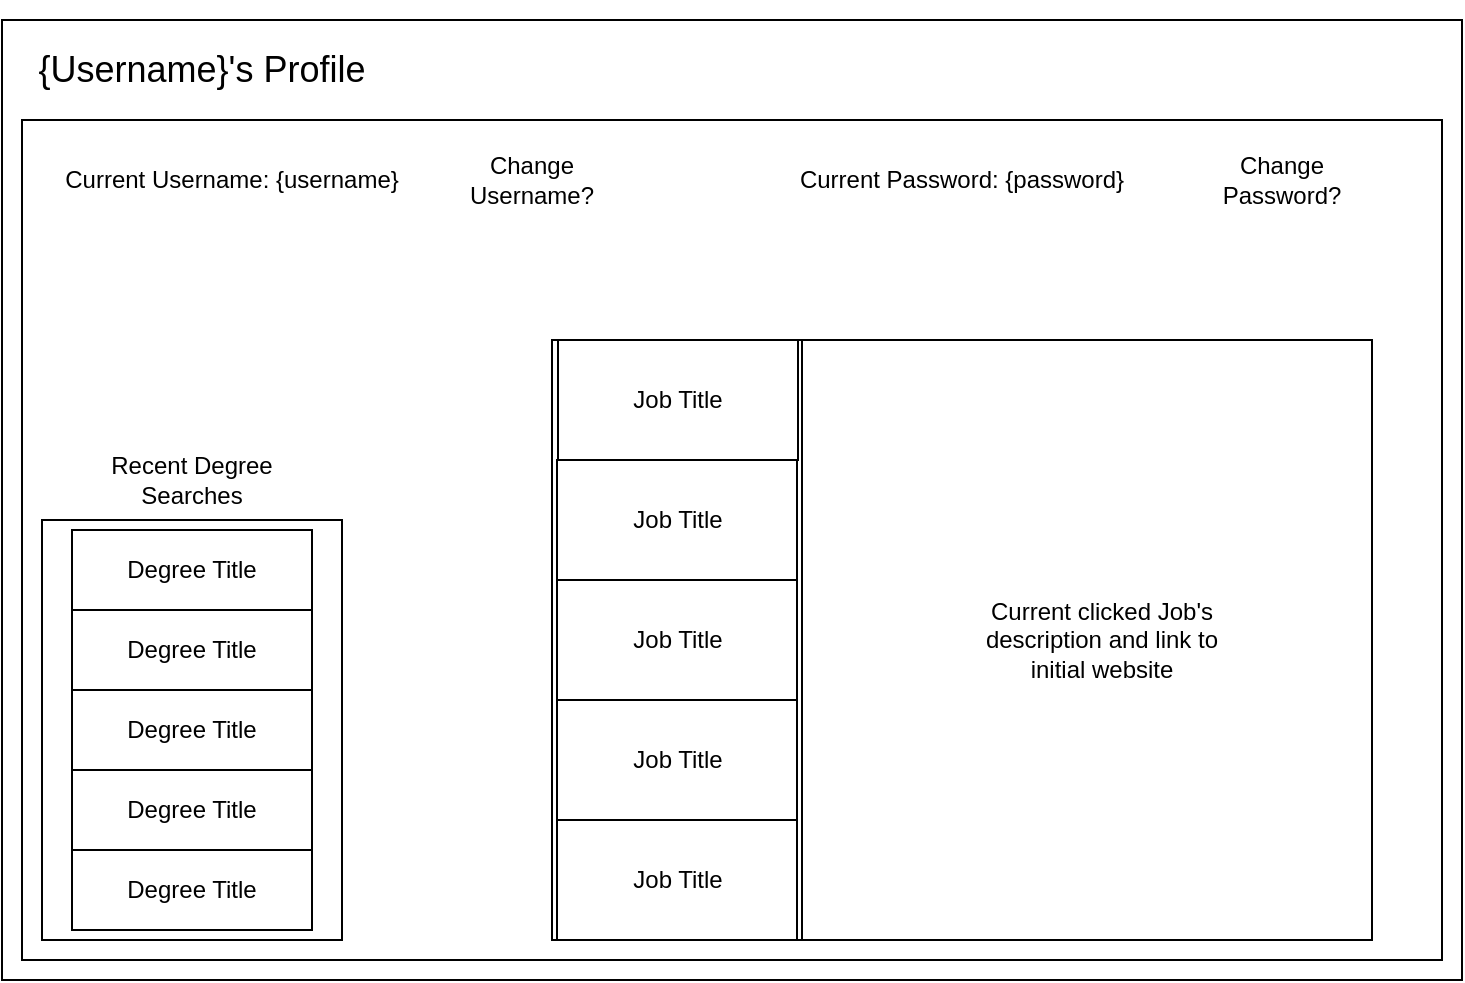 <mxfile version="13.8.8" type="device"><diagram id="NpVtGdBBay8emQcM6yuT" name="Page-1"><mxGraphModel dx="997" dy="548" grid="1" gridSize="10" guides="1" tooltips="1" connect="1" arrows="1" fold="1" page="1" pageScale="1" pageWidth="850" pageHeight="1100" math="0" shadow="0"><root><mxCell id="0"/><mxCell id="1" parent="0"/><mxCell id="-PqZbzbsZzkwf-D_wNvk-1" value="" style="rounded=0;whiteSpace=wrap;html=1;" parent="1" vertex="1"><mxGeometry x="80" y="100" width="730" height="480" as="geometry"/></mxCell><mxCell id="avZ0v-5ZP6oGCZnhXKNt-16" value="&lt;font style=&quot;font-size: 18px&quot;&gt;{Username}'s Profile&lt;/font&gt;" style="text;html=1;strokeColor=none;fillColor=none;align=center;verticalAlign=middle;whiteSpace=wrap;rounded=0;" vertex="1" parent="1"><mxGeometry x="80" y="90" width="200" height="70" as="geometry"/></mxCell><mxCell id="avZ0v-5ZP6oGCZnhXKNt-17" value="" style="rounded=0;whiteSpace=wrap;html=1;" vertex="1" parent="1"><mxGeometry x="90" y="150" width="710" height="420" as="geometry"/></mxCell><mxCell id="avZ0v-5ZP6oGCZnhXKNt-18" value="Current Username: {username}" style="text;html=1;strokeColor=none;fillColor=none;align=center;verticalAlign=middle;whiteSpace=wrap;rounded=0;" vertex="1" parent="1"><mxGeometry x="100" y="170" width="190" height="20" as="geometry"/></mxCell><mxCell id="avZ0v-5ZP6oGCZnhXKNt-19" value="Current Password: {password}" style="text;html=1;strokeColor=none;fillColor=none;align=center;verticalAlign=middle;whiteSpace=wrap;rounded=0;" vertex="1" parent="1"><mxGeometry x="470" y="170" width="180" height="20" as="geometry"/></mxCell><mxCell id="avZ0v-5ZP6oGCZnhXKNt-20" value="" style="rounded=0;whiteSpace=wrap;html=1;" vertex="1" parent="1"><mxGeometry x="100" y="350" width="150" height="210" as="geometry"/></mxCell><mxCell id="avZ0v-5ZP6oGCZnhXKNt-21" value="Recent Degree Searches" style="text;html=1;strokeColor=none;fillColor=none;align=center;verticalAlign=middle;whiteSpace=wrap;rounded=0;" vertex="1" parent="1"><mxGeometry x="115" y="320" width="120" height="20" as="geometry"/></mxCell><mxCell id="avZ0v-5ZP6oGCZnhXKNt-22" value="Degree Title" style="rounded=0;whiteSpace=wrap;html=1;" vertex="1" parent="1"><mxGeometry x="115" y="355" width="120" height="40" as="geometry"/></mxCell><mxCell id="avZ0v-5ZP6oGCZnhXKNt-23" value="Degree Title" style="rounded=0;whiteSpace=wrap;html=1;" vertex="1" parent="1"><mxGeometry x="115" y="395" width="120" height="40" as="geometry"/></mxCell><mxCell id="avZ0v-5ZP6oGCZnhXKNt-24" value="Degree Title" style="rounded=0;whiteSpace=wrap;html=1;" vertex="1" parent="1"><mxGeometry x="115" y="435" width="120" height="40" as="geometry"/></mxCell><mxCell id="avZ0v-5ZP6oGCZnhXKNt-25" value="Degree Title" style="rounded=0;whiteSpace=wrap;html=1;" vertex="1" parent="1"><mxGeometry x="115" y="475" width="120" height="40" as="geometry"/></mxCell><mxCell id="avZ0v-5ZP6oGCZnhXKNt-26" value="Degree Title" style="rounded=0;whiteSpace=wrap;html=1;" vertex="1" parent="1"><mxGeometry x="115" y="515" width="120" height="40" as="geometry"/></mxCell><mxCell id="avZ0v-5ZP6oGCZnhXKNt-28" value="" style="rounded=0;whiteSpace=wrap;html=1;" vertex="1" parent="1"><mxGeometry x="355" y="260" width="410" height="300" as="geometry"/></mxCell><mxCell id="avZ0v-5ZP6oGCZnhXKNt-29" value="" style="rounded=0;whiteSpace=wrap;html=1;" vertex="1" parent="1"><mxGeometry x="355" y="260" width="125" height="300" as="geometry"/></mxCell><mxCell id="avZ0v-5ZP6oGCZnhXKNt-30" value="Job Title" style="rounded=0;whiteSpace=wrap;html=1;" vertex="1" parent="1"><mxGeometry x="358" y="260" width="120" height="60" as="geometry"/></mxCell><mxCell id="avZ0v-5ZP6oGCZnhXKNt-31" value="&lt;span&gt;Job Title&lt;/span&gt;" style="rounded=0;whiteSpace=wrap;html=1;" vertex="1" parent="1"><mxGeometry x="357.5" y="320" width="120" height="60" as="geometry"/></mxCell><mxCell id="avZ0v-5ZP6oGCZnhXKNt-32" value="&lt;span&gt;Job Title&lt;/span&gt;" style="rounded=0;whiteSpace=wrap;html=1;" vertex="1" parent="1"><mxGeometry x="357.5" y="380" width="120" height="60" as="geometry"/></mxCell><mxCell id="avZ0v-5ZP6oGCZnhXKNt-33" value="&lt;span&gt;Job Title&lt;/span&gt;" style="rounded=0;whiteSpace=wrap;html=1;" vertex="1" parent="1"><mxGeometry x="357.5" y="500" width="120" height="60" as="geometry"/></mxCell><mxCell id="avZ0v-5ZP6oGCZnhXKNt-34" value="&lt;span&gt;Job Title&lt;/span&gt;" style="rounded=0;whiteSpace=wrap;html=1;" vertex="1" parent="1"><mxGeometry x="357.5" y="440" width="120" height="60" as="geometry"/></mxCell><mxCell id="avZ0v-5ZP6oGCZnhXKNt-35" value="Current clicked Job's description and link to initial website" style="text;html=1;strokeColor=none;fillColor=none;align=center;verticalAlign=middle;whiteSpace=wrap;rounded=0;" vertex="1" parent="1"><mxGeometry x="570" y="370" width="120" height="80" as="geometry"/></mxCell><mxCell id="avZ0v-5ZP6oGCZnhXKNt-36" value="Change Username?" style="text;html=1;strokeColor=none;fillColor=none;align=center;verticalAlign=middle;whiteSpace=wrap;rounded=0;" vertex="1" parent="1"><mxGeometry x="300" y="170" width="90" height="20" as="geometry"/></mxCell><mxCell id="avZ0v-5ZP6oGCZnhXKNt-37" value="Change Password?" style="text;html=1;strokeColor=none;fillColor=none;align=center;verticalAlign=middle;whiteSpace=wrap;rounded=0;" vertex="1" parent="1"><mxGeometry x="675" y="170" width="90" height="20" as="geometry"/></mxCell></root></mxGraphModel></diagram></mxfile>